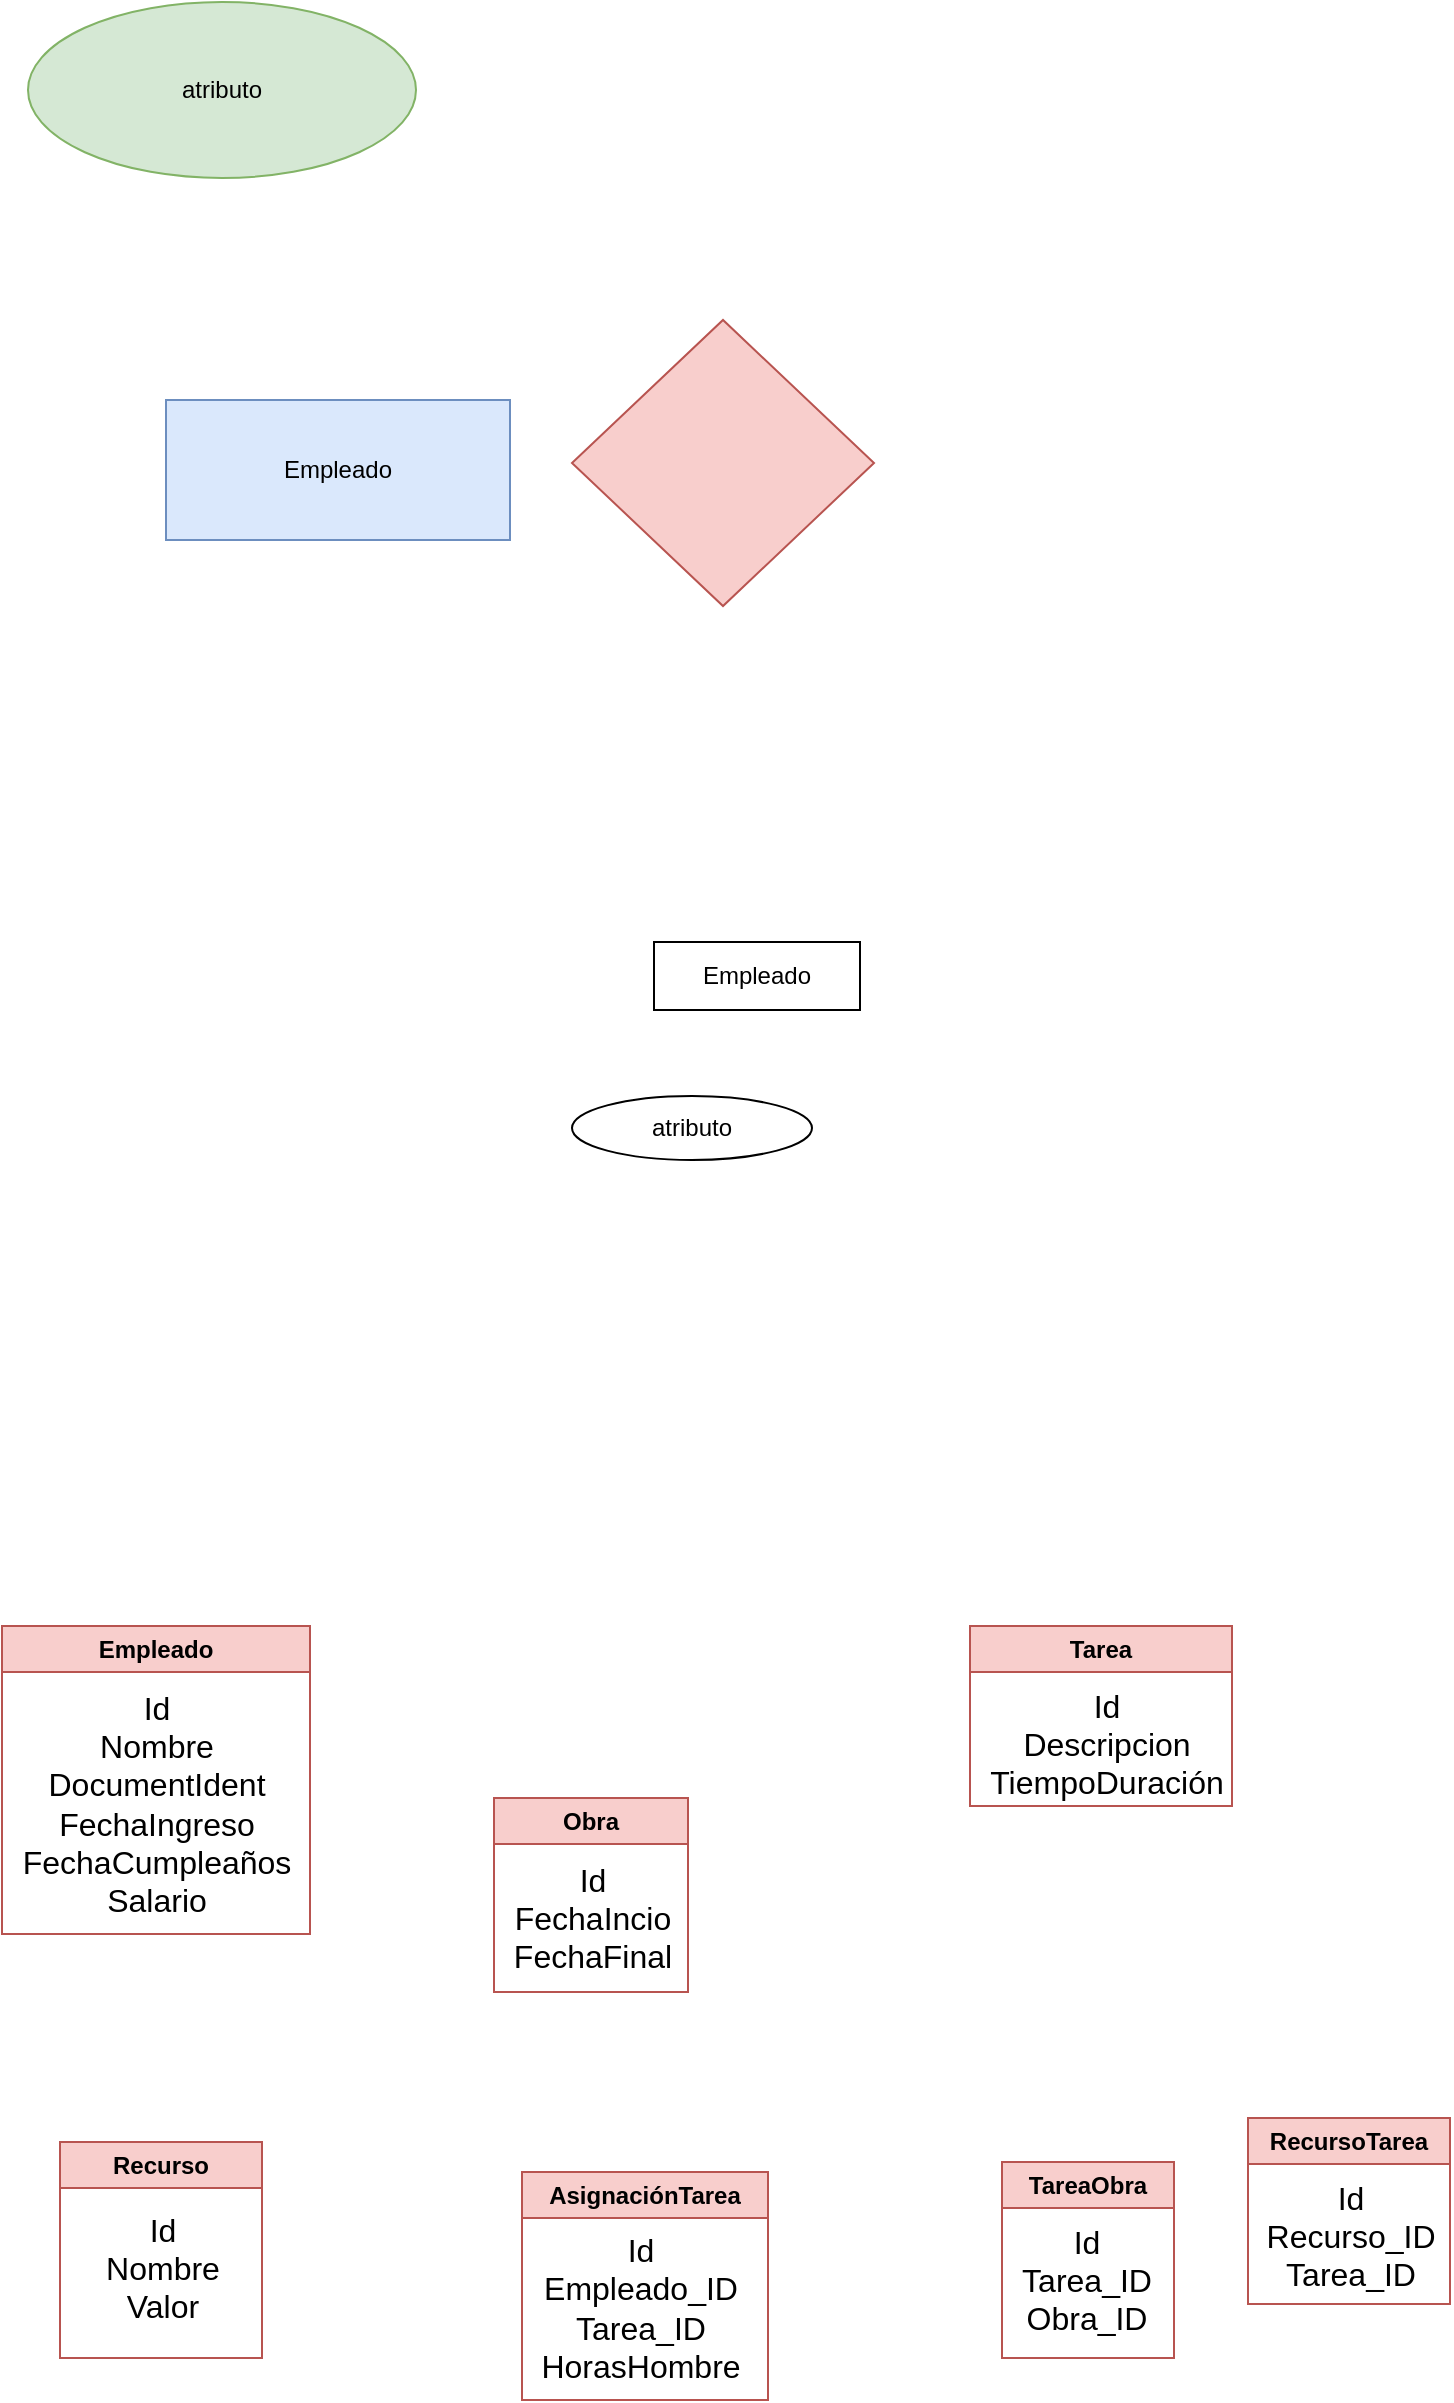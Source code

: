 <mxfile version="26.0.15">
  <diagram name="Página-1" id="g_hNOTaEF8afQXLXZntR">
    <mxGraphModel dx="1074" dy="1173" grid="0" gridSize="10" guides="1" tooltips="1" connect="1" arrows="1" fold="1" page="0" pageScale="1" pageWidth="827" pageHeight="1169" math="0" shadow="0">
      <root>
        <mxCell id="0" />
        <mxCell id="1" parent="0" />
        <mxCell id="umAVoETO8ea7qzDbTgLn-1" value="Empleado" style="rounded=0;whiteSpace=wrap;html=1;" vertex="1" parent="1">
          <mxGeometry x="265" y="639" width="103" height="34" as="geometry" />
        </mxCell>
        <mxCell id="umAVoETO8ea7qzDbTgLn-2" value="atributo" style="ellipse;whiteSpace=wrap;html=1;fillColor=#d5e8d4;strokeColor=#82b366;" vertex="1" parent="1">
          <mxGeometry x="-48" y="169" width="194" height="88" as="geometry" />
        </mxCell>
        <mxCell id="umAVoETO8ea7qzDbTgLn-5" value="Empleado" style="rounded=0;whiteSpace=wrap;html=1;fillColor=#dae8fc;strokeColor=#6c8ebf;" vertex="1" parent="1">
          <mxGeometry x="21" y="368" width="172" height="70" as="geometry" />
        </mxCell>
        <mxCell id="umAVoETO8ea7qzDbTgLn-6" value="atributo" style="ellipse;whiteSpace=wrap;html=1;" vertex="1" parent="1">
          <mxGeometry x="224" y="716" width="120" height="32" as="geometry" />
        </mxCell>
        <mxCell id="umAVoETO8ea7qzDbTgLn-11" value="Empleado" style="swimlane;whiteSpace=wrap;html=1;fillColor=#f8cecc;strokeColor=#b85450;" vertex="1" parent="1">
          <mxGeometry x="-61" y="981" width="154" height="154" as="geometry" />
        </mxCell>
        <mxCell id="umAVoETO8ea7qzDbTgLn-13" value="Id&lt;div&gt;Nombre&lt;/div&gt;&lt;div&gt;DocumentIdent&lt;/div&gt;&lt;div&gt;FechaIngreso&lt;/div&gt;&lt;div&gt;FechaCumpleaños&lt;/div&gt;&lt;div&gt;Salario&lt;/div&gt;" style="text;html=1;align=center;verticalAlign=middle;resizable=0;points=[];autosize=1;strokeColor=none;fillColor=none;fontSize=16;" vertex="1" parent="umAVoETO8ea7qzDbTgLn-11">
          <mxGeometry x="0.5" y="25" width="152" height="127" as="geometry" />
        </mxCell>
        <mxCell id="umAVoETO8ea7qzDbTgLn-16" value="Obra" style="swimlane;whiteSpace=wrap;html=1;startSize=23;fillColor=#f8cecc;strokeColor=#b85450;" vertex="1" parent="1">
          <mxGeometry x="185" y="1067" width="97" height="97" as="geometry" />
        </mxCell>
        <mxCell id="umAVoETO8ea7qzDbTgLn-17" value="Id&lt;div&gt;FechaIncio&lt;/div&gt;&lt;div&gt;FechaFinal&lt;/div&gt;" style="text;html=1;align=center;verticalAlign=middle;resizable=0;points=[];autosize=1;strokeColor=none;fillColor=none;fontSize=16;" vertex="1" parent="umAVoETO8ea7qzDbTgLn-16">
          <mxGeometry y="25" width="97" height="70" as="geometry" />
        </mxCell>
        <mxCell id="umAVoETO8ea7qzDbTgLn-18" value="Tarea" style="swimlane;whiteSpace=wrap;html=1;fillColor=#f8cecc;strokeColor=#b85450;" vertex="1" parent="1">
          <mxGeometry x="423" y="981" width="131" height="90" as="geometry" />
        </mxCell>
        <mxCell id="umAVoETO8ea7qzDbTgLn-19" value="Id&lt;div&gt;Descripcion&lt;/div&gt;&lt;div&gt;TiempoDuración&lt;/div&gt;" style="text;html=1;align=center;verticalAlign=middle;resizable=0;points=[];autosize=1;strokeColor=none;fillColor=none;fontSize=16;" vertex="1" parent="umAVoETO8ea7qzDbTgLn-18">
          <mxGeometry y="24" width="135" height="70" as="geometry" />
        </mxCell>
        <mxCell id="umAVoETO8ea7qzDbTgLn-20" value="Recurso" style="swimlane;whiteSpace=wrap;html=1;fillColor=#f8cecc;strokeColor=#b85450;" vertex="1" parent="1">
          <mxGeometry x="-32" y="1239" width="101" height="108" as="geometry" />
        </mxCell>
        <mxCell id="umAVoETO8ea7qzDbTgLn-21" value="Id&lt;div&gt;Nombre&lt;/div&gt;&lt;div&gt;Valor&lt;/div&gt;" style="text;html=1;align=center;verticalAlign=middle;resizable=0;points=[];autosize=1;strokeColor=none;fillColor=none;fontSize=16;" vertex="1" parent="umAVoETO8ea7qzDbTgLn-20">
          <mxGeometry x="13" y="28" width="75" height="70" as="geometry" />
        </mxCell>
        <mxCell id="umAVoETO8ea7qzDbTgLn-22" value="AsignaciónTarea" style="swimlane;whiteSpace=wrap;html=1;fillColor=#f8cecc;strokeColor=#b85450;" vertex="1" parent="1">
          <mxGeometry x="199" y="1254" width="123" height="114" as="geometry" />
        </mxCell>
        <mxCell id="umAVoETO8ea7qzDbTgLn-23" value="Id&lt;br&gt;&lt;div&gt;Empleado_ID&lt;/div&gt;&lt;div&gt;Tarea_ID&lt;/div&gt;&lt;div&gt;HorasHombre&lt;/div&gt;" style="text;html=1;align=center;verticalAlign=middle;resizable=0;points=[];autosize=1;strokeColor=none;fillColor=none;fontSize=16;" vertex="1" parent="umAVoETO8ea7qzDbTgLn-22">
          <mxGeometry y="23.5" width="118" height="89" as="geometry" />
        </mxCell>
        <mxCell id="umAVoETO8ea7qzDbTgLn-24" value="TareaObra" style="swimlane;whiteSpace=wrap;html=1;fillColor=#f8cecc;strokeColor=#b85450;" vertex="1" parent="1">
          <mxGeometry x="439" y="1249" width="86" height="98" as="geometry" />
        </mxCell>
        <mxCell id="umAVoETO8ea7qzDbTgLn-25" value="Id&lt;div&gt;Tarea_ID&lt;/div&gt;&lt;div&gt;Obra_ID&lt;/div&gt;" style="text;html=1;align=center;verticalAlign=middle;resizable=0;points=[];autosize=1;strokeColor=none;fillColor=none;fontSize=16;" vertex="1" parent="umAVoETO8ea7qzDbTgLn-24">
          <mxGeometry y="24" width="83" height="70" as="geometry" />
        </mxCell>
        <mxCell id="umAVoETO8ea7qzDbTgLn-26" value="RecursoTarea" style="swimlane;whiteSpace=wrap;html=1;fillColor=#f8cecc;strokeColor=#b85450;" vertex="1" parent="1">
          <mxGeometry x="562" y="1227" width="101" height="93" as="geometry" />
        </mxCell>
        <mxCell id="umAVoETO8ea7qzDbTgLn-27" value="Id&lt;div&gt;Recurso_ID&lt;/div&gt;&lt;div&gt;Tarea_ID&lt;/div&gt;" style="text;html=1;align=center;verticalAlign=middle;resizable=0;points=[];autosize=1;strokeColor=none;fillColor=none;fontSize=16;" vertex="1" parent="umAVoETO8ea7qzDbTgLn-26">
          <mxGeometry y="24" width="102" height="70" as="geometry" />
        </mxCell>
        <mxCell id="umAVoETO8ea7qzDbTgLn-30" value="" style="rhombus;whiteSpace=wrap;html=1;direction=south;fillColor=#f8cecc;strokeColor=#b85450;" vertex="1" parent="1">
          <mxGeometry x="224" y="328" width="151" height="143" as="geometry" />
        </mxCell>
        <mxCell id="umAVoETO8ea7qzDbTgLn-31" style="edgeStyle=none;curved=1;rounded=0;orthogonalLoop=1;jettySize=auto;html=1;exitX=0.75;exitY=1;exitDx=0;exitDy=0;fontSize=12;startSize=8;endSize=8;" edge="1" parent="1" source="umAVoETO8ea7qzDbTgLn-5" target="umAVoETO8ea7qzDbTgLn-5">
          <mxGeometry relative="1" as="geometry" />
        </mxCell>
      </root>
    </mxGraphModel>
  </diagram>
</mxfile>
